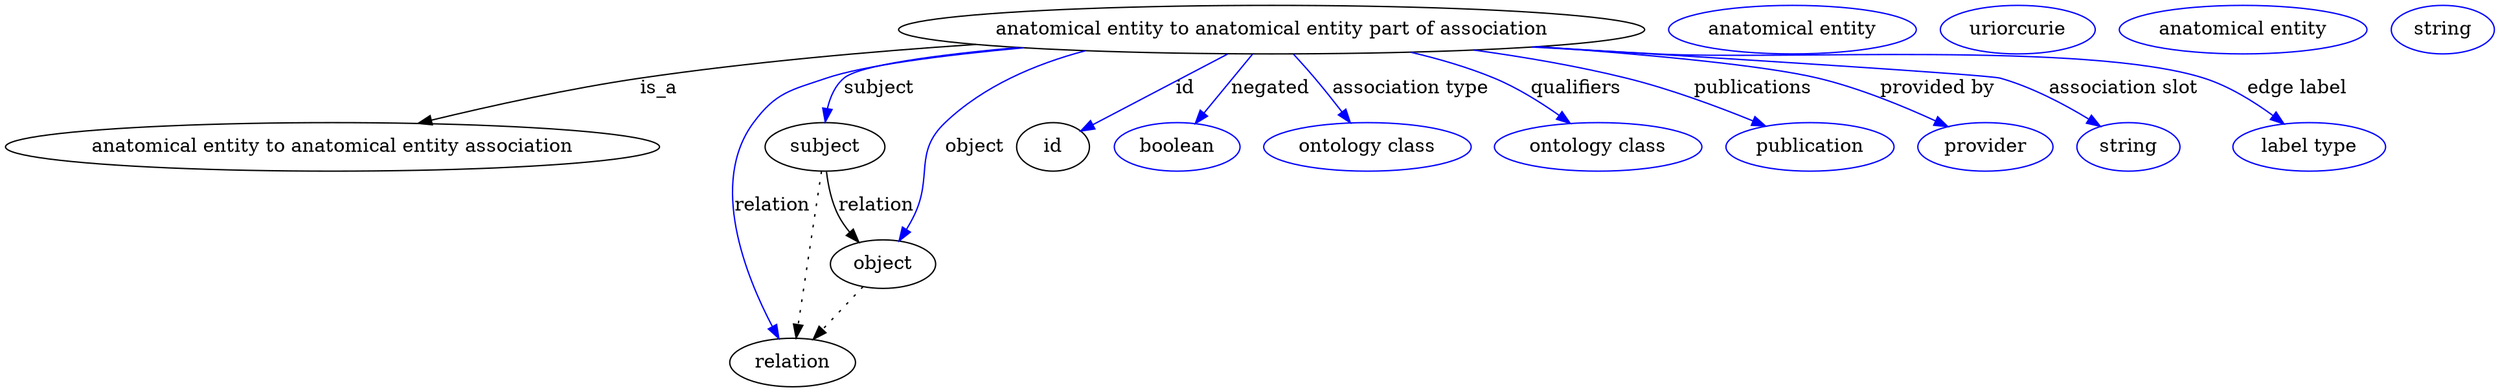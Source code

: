 digraph {
	graph [bb="0,0,1496.1,283"];
	node [label="\N"];
	"anatomical entity to anatomical entity part of association"	 [height=0.5,
		label="anatomical entity to anatomical entity part of association",
		pos="769.53,265",
		width=5.9036];
	"anatomical entity to anatomical entity association"	 [height=0.5,
		pos="186.53,178",
		width=5.1815];
	"anatomical entity to anatomical entity part of association" -> "anatomical entity to anatomical entity association"	 [label=is_a,
		lp="376.53,221.5",
		pos="e,237.62,195.34 585.53,255.95 516.18,250.62 436.85,242.21 365.53,229 325.63,221.61 281.79,209.19 247.49,198.46"];
	subject	 [height=0.5,
		pos="476.53,178",
		width=0.99297];
	"anatomical entity to anatomical entity part of association" -> subject	 [color=blue,
		label=subject,
		lp="515.03,221.5",
		pos="e,478.57,196.09 621.17,252.04 562.47,245.69 506.3,237.57 495.53,229 488.36,223.29 483.9,214.58 481.12,205.97",
		style=solid];
	relation	 [height=0.5,
		pos="458.53,18",
		width=1.0471];
	"anatomical entity to anatomical entity part of association" -> relation	 [color=blue,
		label=relation,
		lp="440.53,134.5",
		pos="e,448.76,35.659 617.08,252.42 561.53,246.48 506.1,238.58 480.53,229 455.94,219.79 445.13,218.46 431.53,196 402.85,148.63 426.8,81.572 \
444.27,44.765",
		style=solid];
	object	 [height=0.5,
		pos="518.53,91",
		width=0.9027];
	"anatomical entity to anatomical entity part of association" -> object	 [color=blue,
		label=object,
		lp="574.53,178",
		pos="e,526.69,108.44 694.39,248.14 641.69,234.95 577.27,215.6 557.53,196 534.59,173.22 546.22,157.14 534.53,127 533.35,123.94 532.04,\
120.76 530.71,117.62",
		style=solid];
	id	 [height=0.5,
		pos="627.53,178",
		width=0.75];
	"anatomical entity to anatomical entity part of association" -> id	 [color=blue,
		label=id,
		lp="713.03,221.5",
		pos="e,647.76,190.39 740.11,246.97 715.62,231.97 680.94,210.72 656.56,195.78",
		style=solid];
	negated	 [color=blue,
		height=0.5,
		label=boolean,
		pos="710.53,178",
		width=1.0652];
	"anatomical entity to anatomical entity part of association" -> negated	 [color=blue,
		label=negated,
		lp="766.03,221.5",
		pos="e,722.34,195.41 757.31,246.97 748.89,234.56 737.58,217.88 728.18,204.03",
		style=solid];
	"association type"	 [color=blue,
		height=0.5,
		label="ontology class",
		pos="828.53,178",
		width=1.7151];
	"anatomical entity to anatomical entity part of association" -> "association type"	 [color=blue,
		label="association type",
		lp="847.53,221.5",
		pos="e,816.53,195.71 781.76,246.97 790.12,234.64 801.34,218.1 810.7,204.3",
		style=solid];
	qualifiers	 [color=blue,
		height=0.5,
		label="ontology class",
		pos="969.53,178",
		width=1.7151];
	"anatomical entity to anatomical entity part of association" -> qualifiers	 [color=blue,
		label=qualifiers,
		lp="947.53,221.5",
		pos="e,948.65,195.14 843.96,248.07 861.29,242.95 879.38,236.62 895.53,229 911.28,221.57 927.35,210.93 940.48,201.29",
		style=solid];
	publications	 [color=blue,
		height=0.5,
		label=publication,
		pos="1099.5,178",
		width=1.3902];
	"anatomical entity to anatomical entity part of association" -> publications	 [color=blue,
		label=publications,
		lp="1053,221.5",
		pos="e,1069.6,192.73 884.48,249.85 915.04,244.53 947.8,237.67 977.53,229 1006,220.7 1036.8,207.79 1060.3,197.03",
		style=solid];
	"provided by"	 [color=blue,
		height=0.5,
		label=provider,
		pos="1207.5,178",
		width=1.1193];
	"anatomical entity to anatomical entity part of association" -> "provided by"	 [color=blue,
		label="provided by",
		lp="1167.5,221.5",
		pos="e,1181.4,192.1 920.94,252.35 987.87,245.87 1058.6,237.55 1090.5,229 1119,221.38 1149.5,207.92 1172.2,196.73",
		style=solid];
	"association slot"	 [color=blue,
		height=0.5,
		label=string,
		pos="1296.5,178",
		width=0.84854];
	"anatomical entity to anatomical entity part of association" -> "association slot"	 [color=blue,
		label="association slot",
		lp="1281.5,221.5",
		pos="e,1277.2,191.95 922.67,252.51 1047.3,242.32 1202.8,229.53 1204.5,229 1227.5,222.05 1251,208.84 1268.6,197.6",
		style=solid];
	"edge label"	 [color=blue,
		height=0.5,
		label="label type",
		pos="1403.5,178",
		width=1.2638];
	"anatomical entity to anatomical entity part of association" -> "edge label"	 [color=blue,
		label="edge label",
		lp="1384.5,221.5",
		pos="e,1385.1,194.58 919.96,252.24 943.89,250.37 968.38,248.56 991.53,247 1066.1,241.98 1256.6,252.68 1327.5,229 1345.5,223 1363.2,211.52 \
1377,200.97",
		style=solid];
	subject -> relation	 [pos="e,460.58,36.223 474.5,159.96 471.4,132.35 465.44,79.375 461.74,46.525",
		style=dotted];
	subject -> object	 [label=relation,
		lp="513.53,134.5",
		pos="e,504.92,107.49 480.67,159.99 483.34,149.97 487.29,137.45 492.53,127 494.44,123.2 496.73,119.37 499.15,115.69"];
	"anatomical entity to anatomical entity part of association_subject"	 [color=blue,
		height=0.5,
		label="anatomical entity",
		pos="1072.5,265",
		width=2.004];
	"anatomical entity to anatomical entity part of association_relation"	 [color=blue,
		height=0.5,
		label=uriorcurie,
		pos="1208.5,265",
		width=1.2638];
	object -> relation	 [pos="e,472.51,35.006 504.92,74.435 497.28,65.141 487.6,53.359 479.05,42.968",
		style=dotted];
	"anatomical entity to anatomical entity part of association_object"	 [color=blue,
		height=0.5,
		label="anatomical entity",
		pos="1344.5,265",
		width=2.004];
	association_id	 [color=blue,
		height=0.5,
		label=string,
		pos="1465.5,265",
		width=0.84854];
}
